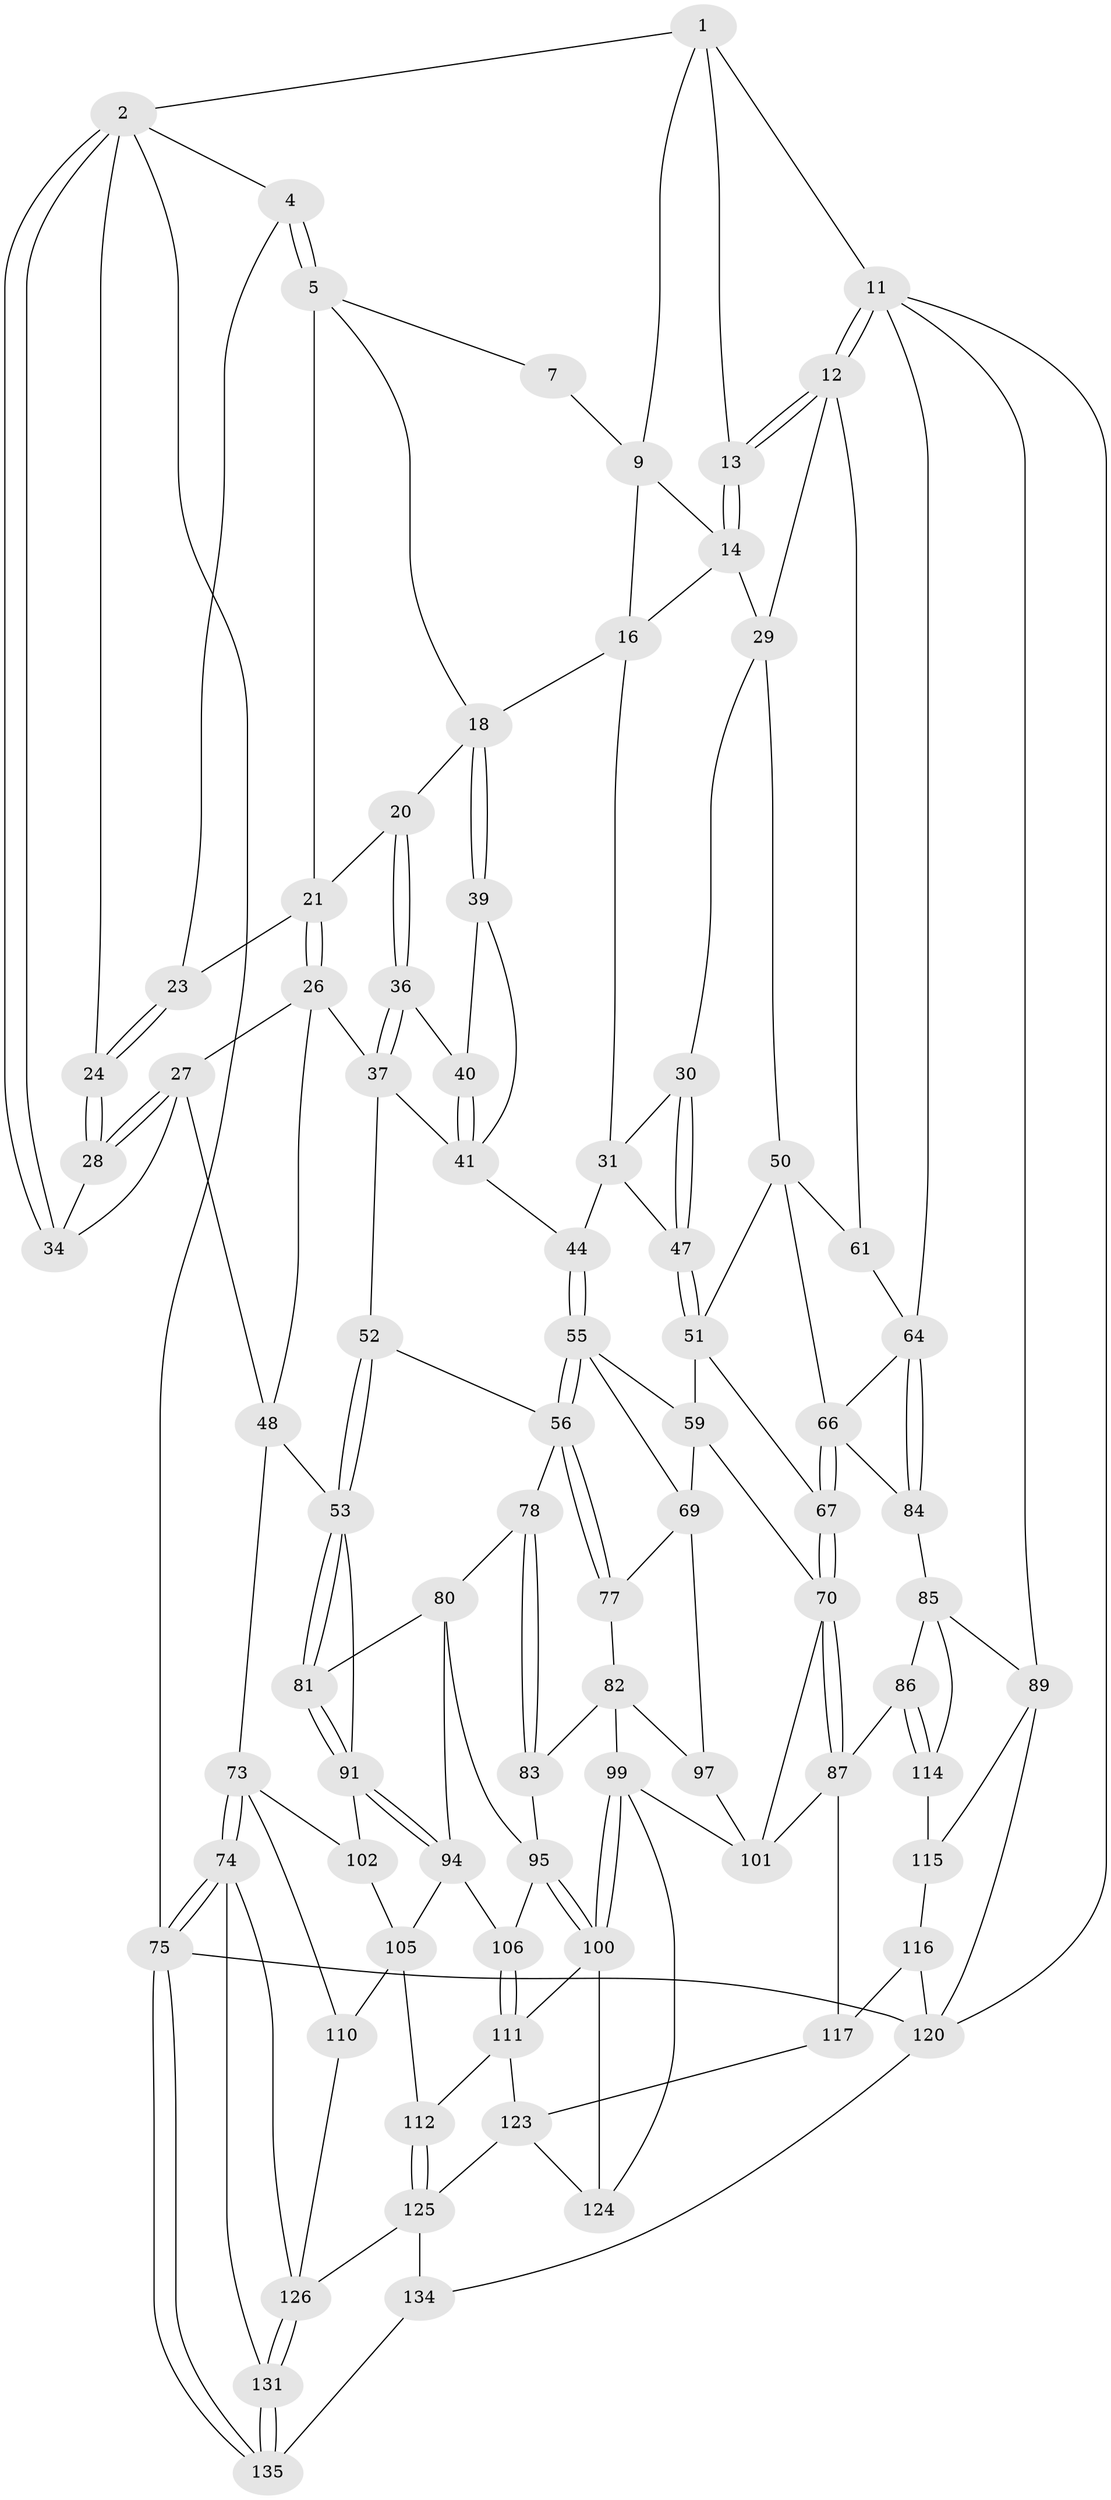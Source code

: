 // original degree distribution, {3: 0.022222222222222223, 6: 0.2222222222222222, 5: 0.5259259259259259, 4: 0.22962962962962963}
// Generated by graph-tools (version 1.1) at 2025/42/03/06/25 10:42:35]
// undirected, 83 vertices, 186 edges
graph export_dot {
graph [start="1"]
  node [color=gray90,style=filled];
  1 [pos="+0.8351361054742178+0",super="+8"];
  2 [pos="+0+0",super="+3"];
  4 [pos="+0+0"];
  5 [pos="+0.10022013215807411+0",super="+6"];
  7 [pos="+0.4625205612454222+0"];
  9 [pos="+0.6719548453990408+0.05495544452222488",super="+10"];
  11 [pos="+1+0.2603502831502429",super="+63"];
  12 [pos="+0.9275045306358086+0.23297352039932398",super="+32"];
  13 [pos="+0.8747165840200088+0.09258179605832252"];
  14 [pos="+0.7171931247120412+0.08945452369080321",super="+15"];
  16 [pos="+0.6404057178598037+0.0898067683116745",super="+17"];
  18 [pos="+0.4407486810682832+0.10797018724901762",super="+19"];
  20 [pos="+0.34723782247825297+0.09777598773124324"];
  21 [pos="+0.32787897083172224+0.10485775078628537",super="+22"];
  23 [pos="+0.14000704374292808+0.12053081129912661"];
  24 [pos="+0.1289375762022904+0.14139827995114487",super="+25"];
  26 [pos="+0.13433100244632307+0.27115598464977103",super="+38"];
  27 [pos="+0.11267251453871444+0.24511957235574253",super="+46"];
  28 [pos="+0.11126746342949574+0.23484191820296288"];
  29 [pos="+0.7724003942115205+0.25593791684484285",super="+33"];
  30 [pos="+0.7182067000936392+0.2598351679195129"];
  31 [pos="+0.5362279835604125+0.18111471394880352",super="+43"];
  34 [pos="+0+0",super="+35"];
  36 [pos="+0.3048011738790862+0.2388860836517691"];
  37 [pos="+0.1868173404070824+0.32501663802701125",super="+42"];
  39 [pos="+0.38984675696512416+0.30520438434918357"];
  40 [pos="+0.3194898104138176+0.2676806821656945"];
  41 [pos="+0.2897698656399267+0.35167794271081937",super="+45"];
  44 [pos="+0.4371750073609118+0.44047621239287715"];
  47 [pos="+0.6134073851864855+0.3701290899959481"];
  48 [pos="+0+0.49378607749293174",super="+49"];
  50 [pos="+0.7282409027318022+0.44257078347771917",super="+62"];
  51 [pos="+0.6734207373810467+0.4651686858946357",super="+58"];
  52 [pos="+0.19637465113579516+0.40766072409942394"];
  53 [pos="+0.16898204348496756+0.5183387655847512",super="+54"];
  55 [pos="+0.4368174405251641+0.44647995761337783",super="+60"];
  56 [pos="+0.4314090335219262+0.4585167950344633",super="+57"];
  59 [pos="+0.6242675259464925+0.5022115909305959",super="+68"];
  61 [pos="+0.8836482854689582+0.4329262690607848"];
  64 [pos="+1+0.5900874385460478",super="+65"];
  66 [pos="+0.8152971554380527+0.5642057547852392",super="+72"];
  67 [pos="+0.7536184095628072+0.6242414477164231"];
  69 [pos="+0.52483417454447+0.6181452738291833",super="+76"];
  70 [pos="+0.7355970871824531+0.6652126503803856",super="+71"];
  73 [pos="+0+0.788816527251238",super="+103"];
  74 [pos="+0+1",super="+130"];
  75 [pos="+0+1"];
  77 [pos="+0.47832820711343904+0.5873597944688996"];
  78 [pos="+0.3012809122283577+0.5510903141709247",super="+79"];
  80 [pos="+0.22209382650675036+0.5647475792657813",super="+93"];
  81 [pos="+0.21475719874641871+0.5612465902685462"];
  82 [pos="+0.39353915086443686+0.6466576907258159",super="+98"];
  83 [pos="+0.3852433565569417+0.6500068650203796",super="+90"];
  84 [pos="+0.8818294596066555+0.6056125112842207"];
  85 [pos="+0.8841744165398232+0.6332387580223414",super="+88"];
  86 [pos="+0.7866750187500341+0.74689143880698"];
  87 [pos="+0.7639929144648524+0.7325281037980033",super="+107"];
  89 [pos="+1+0.7907691292398374",super="+121"];
  91 [pos="+0.12065447723334846+0.669647490771663",super="+92"];
  94 [pos="+0.12423477903352582+0.6815699342782986",super="+104"];
  95 [pos="+0.3440969897821752+0.7723140390872222",super="+96"];
  97 [pos="+0.5133204595144437+0.7201815103487873"];
  99 [pos="+0.41002672524881423+0.8028989003405005",super="+113"];
  100 [pos="+0.38970817820736475+0.8137495487271136",super="+118"];
  101 [pos="+0.5461771047283555+0.7332782819662421",super="+108"];
  102 [pos="+0.04973976610237237+0.6932056768872477"];
  105 [pos="+0.08526632257497133+0.7506860503212403",super="+109"];
  106 [pos="+0.201242169878385+0.7876720279554087"];
  110 [pos="+0+0.8233387518993246"];
  111 [pos="+0.17657259451399554+0.8485436633571188",super="+119"];
  112 [pos="+0.11300210284161831+0.8660336345680107"];
  114 [pos="+0.799206305388179+0.7569478825815121"];
  115 [pos="+0.7996682846562684+0.8088383881233708"];
  116 [pos="+0.7859422827728165+0.8959634954807784",super="+132"];
  117 [pos="+0.6648272931883397+0.8351426143274497",super="+122"];
  120 [pos="+1+1",super="+133"];
  123 [pos="+0.5948222371520617+0.9365753051120098",super="+128"];
  124 [pos="+0.569999571423269+0.8782123592116003"];
  125 [pos="+0.10272735075403337+0.9191006479401991",super="+129"];
  126 [pos="+0.0783184436192106+0.9403997847646651",super="+127"];
  131 [pos="+0.06918245515476001+0.9941739403975083"];
  134 [pos="+0.3440158866975139+1"];
  135 [pos="+0.07135169096655473+1"];
  1 -- 2;
  1 -- 11;
  1 -- 13;
  1 -- 9;
  2 -- 34;
  2 -- 34;
  2 -- 75;
  2 -- 24;
  2 -- 4;
  4 -- 5;
  4 -- 5;
  4 -- 23;
  5 -- 21;
  5 -- 7;
  5 -- 18;
  7 -- 9;
  9 -- 14;
  9 -- 16;
  11 -- 12;
  11 -- 12;
  11 -- 120;
  11 -- 64;
  11 -- 89;
  12 -- 13;
  12 -- 13;
  12 -- 61;
  12 -- 29;
  13 -- 14;
  13 -- 14;
  14 -- 16;
  14 -- 29;
  16 -- 18;
  16 -- 31;
  18 -- 39;
  18 -- 39;
  18 -- 20;
  20 -- 21;
  20 -- 36;
  20 -- 36;
  21 -- 26;
  21 -- 26;
  21 -- 23;
  23 -- 24;
  23 -- 24;
  24 -- 28;
  24 -- 28;
  26 -- 27;
  26 -- 48;
  26 -- 37;
  27 -- 28;
  27 -- 28;
  27 -- 48;
  27 -- 34;
  28 -- 34;
  29 -- 30;
  29 -- 50;
  30 -- 31;
  30 -- 47;
  30 -- 47;
  31 -- 44;
  31 -- 47;
  36 -- 37;
  36 -- 37;
  36 -- 40;
  37 -- 41;
  37 -- 52;
  39 -- 40;
  39 -- 41;
  40 -- 41;
  40 -- 41;
  41 -- 44;
  44 -- 55;
  44 -- 55;
  47 -- 51;
  47 -- 51;
  48 -- 73;
  48 -- 53;
  50 -- 51;
  50 -- 66;
  50 -- 61;
  51 -- 59;
  51 -- 67;
  52 -- 53;
  52 -- 53;
  52 -- 56;
  53 -- 81;
  53 -- 81;
  53 -- 91;
  55 -- 56;
  55 -- 56;
  55 -- 59;
  55 -- 69;
  56 -- 77;
  56 -- 77;
  56 -- 78;
  59 -- 69;
  59 -- 70;
  61 -- 64;
  64 -- 84;
  64 -- 84;
  64 -- 66;
  66 -- 67;
  66 -- 67;
  66 -- 84;
  67 -- 70;
  67 -- 70;
  69 -- 97;
  69 -- 77;
  70 -- 87;
  70 -- 87;
  70 -- 101;
  73 -- 74;
  73 -- 74;
  73 -- 110;
  73 -- 102;
  74 -- 75;
  74 -- 75;
  74 -- 131;
  74 -- 126;
  75 -- 135;
  75 -- 135;
  75 -- 120;
  77 -- 82;
  78 -- 83 [weight=2];
  78 -- 83;
  78 -- 80;
  80 -- 81;
  80 -- 94;
  80 -- 95;
  81 -- 91;
  81 -- 91;
  82 -- 83;
  82 -- 97;
  82 -- 99;
  83 -- 95;
  84 -- 85;
  85 -- 86;
  85 -- 89;
  85 -- 114;
  86 -- 87;
  86 -- 114;
  86 -- 114;
  87 -- 117;
  87 -- 101;
  89 -- 120;
  89 -- 115;
  91 -- 94;
  91 -- 94;
  91 -- 102;
  94 -- 105;
  94 -- 106;
  95 -- 100;
  95 -- 100;
  95 -- 106;
  97 -- 101;
  99 -- 100;
  99 -- 100;
  99 -- 124;
  99 -- 101;
  100 -- 124;
  100 -- 111;
  102 -- 105;
  105 -- 112;
  105 -- 110;
  106 -- 111;
  106 -- 111;
  110 -- 126;
  111 -- 112;
  111 -- 123;
  112 -- 125;
  112 -- 125;
  114 -- 115;
  115 -- 116;
  116 -- 117 [weight=2];
  116 -- 120;
  117 -- 123;
  120 -- 134;
  123 -- 124;
  123 -- 125;
  125 -- 126;
  125 -- 134;
  126 -- 131;
  126 -- 131;
  131 -- 135;
  131 -- 135;
  134 -- 135;
}
